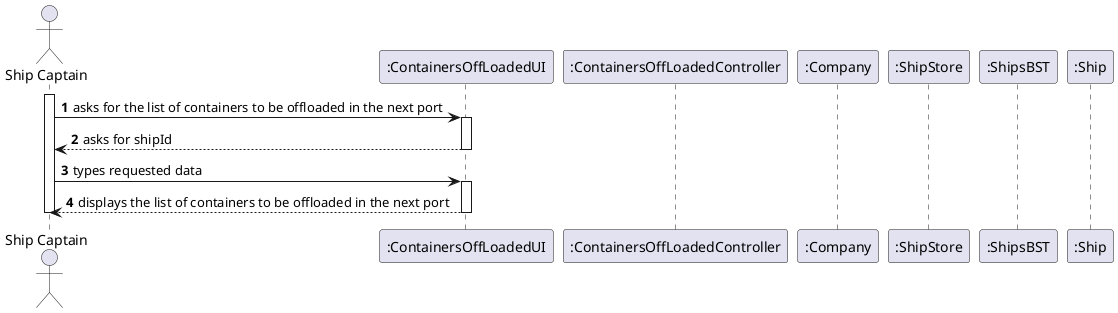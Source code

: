 @startuml
autonumber
'hide footbox
actor "Ship Captain" as SC
participant ":ContainersOffLoadedUI" as UI
participant ":ContainersOffLoadedController" as CTRL
participant ":Company" as CMP
participant ":ShipStore" as STORE
participant ":ShipsBST" as SBST
participant ":Ship" as SHIP

activate SC
SC -> UI :asks for the list of containers to be offloaded in the next port
activate UI
UI --> SC : asks for shipId
deactivate UI
SC -> UI : types requested data
activate UI
UI --> SC : displays the list of containers to be offloaded in the next port
deactivate UI
deactivate SC

@enduml
